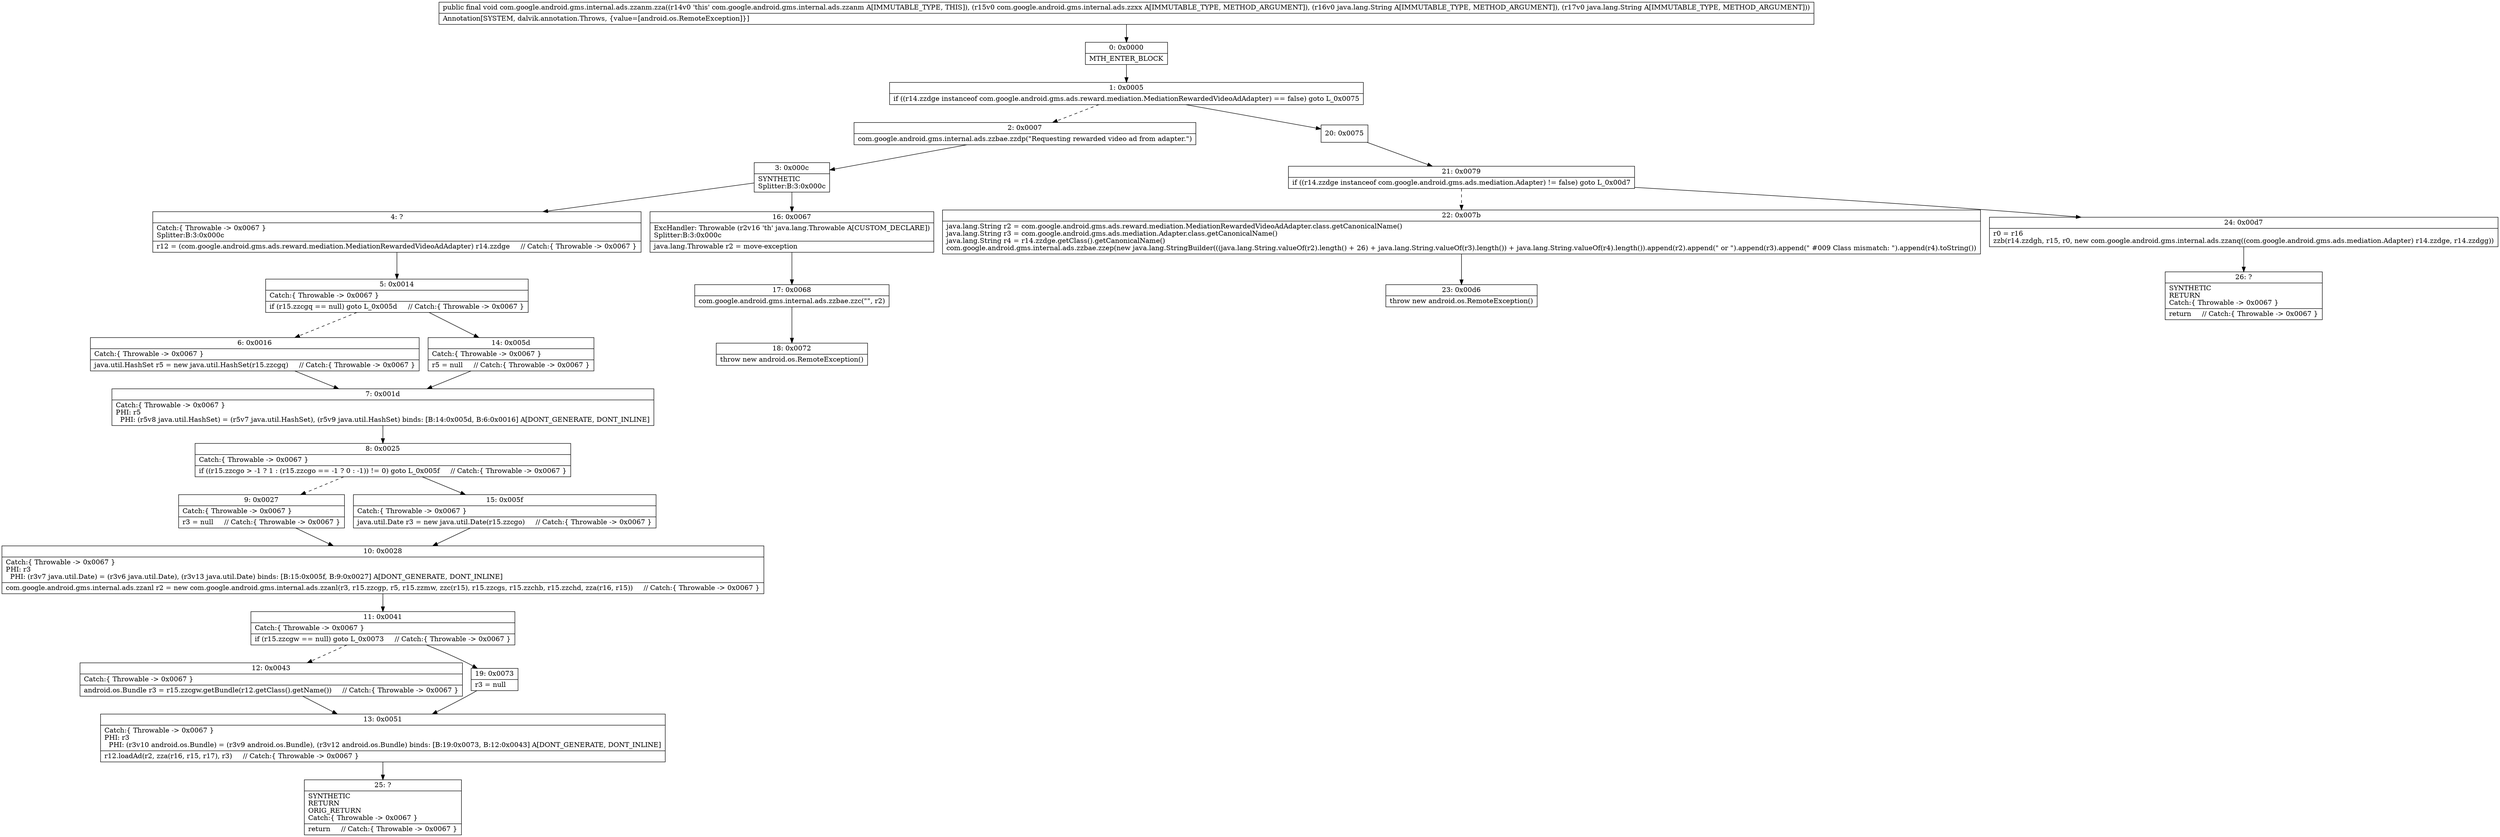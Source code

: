 digraph "CFG forcom.google.android.gms.internal.ads.zzanm.zza(Lcom\/google\/android\/gms\/internal\/ads\/zzxx;Ljava\/lang\/String;Ljava\/lang\/String;)V" {
Node_0 [shape=record,label="{0\:\ 0x0000|MTH_ENTER_BLOCK\l}"];
Node_1 [shape=record,label="{1\:\ 0x0005|if ((r14.zzdge instanceof com.google.android.gms.ads.reward.mediation.MediationRewardedVideoAdAdapter) == false) goto L_0x0075\l}"];
Node_2 [shape=record,label="{2\:\ 0x0007|com.google.android.gms.internal.ads.zzbae.zzdp(\"Requesting rewarded video ad from adapter.\")\l}"];
Node_3 [shape=record,label="{3\:\ 0x000c|SYNTHETIC\lSplitter:B:3:0x000c\l}"];
Node_4 [shape=record,label="{4\:\ ?|Catch:\{ Throwable \-\> 0x0067 \}\lSplitter:B:3:0x000c\l|r12 = (com.google.android.gms.ads.reward.mediation.MediationRewardedVideoAdAdapter) r14.zzdge     \/\/ Catch:\{ Throwable \-\> 0x0067 \}\l}"];
Node_5 [shape=record,label="{5\:\ 0x0014|Catch:\{ Throwable \-\> 0x0067 \}\l|if (r15.zzcgq == null) goto L_0x005d     \/\/ Catch:\{ Throwable \-\> 0x0067 \}\l}"];
Node_6 [shape=record,label="{6\:\ 0x0016|Catch:\{ Throwable \-\> 0x0067 \}\l|java.util.HashSet r5 = new java.util.HashSet(r15.zzcgq)     \/\/ Catch:\{ Throwable \-\> 0x0067 \}\l}"];
Node_7 [shape=record,label="{7\:\ 0x001d|Catch:\{ Throwable \-\> 0x0067 \}\lPHI: r5 \l  PHI: (r5v8 java.util.HashSet) = (r5v7 java.util.HashSet), (r5v9 java.util.HashSet) binds: [B:14:0x005d, B:6:0x0016] A[DONT_GENERATE, DONT_INLINE]\l}"];
Node_8 [shape=record,label="{8\:\ 0x0025|Catch:\{ Throwable \-\> 0x0067 \}\l|if ((r15.zzcgo \> \-1 ? 1 : (r15.zzcgo == \-1 ? 0 : \-1)) != 0) goto L_0x005f     \/\/ Catch:\{ Throwable \-\> 0x0067 \}\l}"];
Node_9 [shape=record,label="{9\:\ 0x0027|Catch:\{ Throwable \-\> 0x0067 \}\l|r3 = null     \/\/ Catch:\{ Throwable \-\> 0x0067 \}\l}"];
Node_10 [shape=record,label="{10\:\ 0x0028|Catch:\{ Throwable \-\> 0x0067 \}\lPHI: r3 \l  PHI: (r3v7 java.util.Date) = (r3v6 java.util.Date), (r3v13 java.util.Date) binds: [B:15:0x005f, B:9:0x0027] A[DONT_GENERATE, DONT_INLINE]\l|com.google.android.gms.internal.ads.zzanl r2 = new com.google.android.gms.internal.ads.zzanl(r3, r15.zzcgp, r5, r15.zzmw, zzc(r15), r15.zzcgs, r15.zzchb, r15.zzchd, zza(r16, r15))     \/\/ Catch:\{ Throwable \-\> 0x0067 \}\l}"];
Node_11 [shape=record,label="{11\:\ 0x0041|Catch:\{ Throwable \-\> 0x0067 \}\l|if (r15.zzcgw == null) goto L_0x0073     \/\/ Catch:\{ Throwable \-\> 0x0067 \}\l}"];
Node_12 [shape=record,label="{12\:\ 0x0043|Catch:\{ Throwable \-\> 0x0067 \}\l|android.os.Bundle r3 = r15.zzcgw.getBundle(r12.getClass().getName())     \/\/ Catch:\{ Throwable \-\> 0x0067 \}\l}"];
Node_13 [shape=record,label="{13\:\ 0x0051|Catch:\{ Throwable \-\> 0x0067 \}\lPHI: r3 \l  PHI: (r3v10 android.os.Bundle) = (r3v9 android.os.Bundle), (r3v12 android.os.Bundle) binds: [B:19:0x0073, B:12:0x0043] A[DONT_GENERATE, DONT_INLINE]\l|r12.loadAd(r2, zza(r16, r15, r17), r3)     \/\/ Catch:\{ Throwable \-\> 0x0067 \}\l}"];
Node_14 [shape=record,label="{14\:\ 0x005d|Catch:\{ Throwable \-\> 0x0067 \}\l|r5 = null     \/\/ Catch:\{ Throwable \-\> 0x0067 \}\l}"];
Node_15 [shape=record,label="{15\:\ 0x005f|Catch:\{ Throwable \-\> 0x0067 \}\l|java.util.Date r3 = new java.util.Date(r15.zzcgo)     \/\/ Catch:\{ Throwable \-\> 0x0067 \}\l}"];
Node_16 [shape=record,label="{16\:\ 0x0067|ExcHandler: Throwable (r2v16 'th' java.lang.Throwable A[CUSTOM_DECLARE])\lSplitter:B:3:0x000c\l|java.lang.Throwable r2 = move\-exception\l}"];
Node_17 [shape=record,label="{17\:\ 0x0068|com.google.android.gms.internal.ads.zzbae.zzc(\"\", r2)\l}"];
Node_18 [shape=record,label="{18\:\ 0x0072|throw new android.os.RemoteException()\l}"];
Node_19 [shape=record,label="{19\:\ 0x0073|r3 = null\l}"];
Node_20 [shape=record,label="{20\:\ 0x0075}"];
Node_21 [shape=record,label="{21\:\ 0x0079|if ((r14.zzdge instanceof com.google.android.gms.ads.mediation.Adapter) != false) goto L_0x00d7\l}"];
Node_22 [shape=record,label="{22\:\ 0x007b|java.lang.String r2 = com.google.android.gms.ads.reward.mediation.MediationRewardedVideoAdAdapter.class.getCanonicalName()\ljava.lang.String r3 = com.google.android.gms.ads.mediation.Adapter.class.getCanonicalName()\ljava.lang.String r4 = r14.zzdge.getClass().getCanonicalName()\lcom.google.android.gms.internal.ads.zzbae.zzep(new java.lang.StringBuilder(((java.lang.String.valueOf(r2).length() + 26) + java.lang.String.valueOf(r3).length()) + java.lang.String.valueOf(r4).length()).append(r2).append(\" or \").append(r3).append(\" #009 Class mismatch: \").append(r4).toString())\l}"];
Node_23 [shape=record,label="{23\:\ 0x00d6|throw new android.os.RemoteException()\l}"];
Node_24 [shape=record,label="{24\:\ 0x00d7|r0 = r16\lzzb(r14.zzdgh, r15, r0, new com.google.android.gms.internal.ads.zzanq((com.google.android.gms.ads.mediation.Adapter) r14.zzdge, r14.zzdgg))\l}"];
Node_25 [shape=record,label="{25\:\ ?|SYNTHETIC\lRETURN\lORIG_RETURN\lCatch:\{ Throwable \-\> 0x0067 \}\l|return     \/\/ Catch:\{ Throwable \-\> 0x0067 \}\l}"];
Node_26 [shape=record,label="{26\:\ ?|SYNTHETIC\lRETURN\lCatch:\{ Throwable \-\> 0x0067 \}\l|return     \/\/ Catch:\{ Throwable \-\> 0x0067 \}\l}"];
MethodNode[shape=record,label="{public final void com.google.android.gms.internal.ads.zzanm.zza((r14v0 'this' com.google.android.gms.internal.ads.zzanm A[IMMUTABLE_TYPE, THIS]), (r15v0 com.google.android.gms.internal.ads.zzxx A[IMMUTABLE_TYPE, METHOD_ARGUMENT]), (r16v0 java.lang.String A[IMMUTABLE_TYPE, METHOD_ARGUMENT]), (r17v0 java.lang.String A[IMMUTABLE_TYPE, METHOD_ARGUMENT]))  | Annotation[SYSTEM, dalvik.annotation.Throws, \{value=[android.os.RemoteException]\}]\l}"];
MethodNode -> Node_0;
Node_0 -> Node_1;
Node_1 -> Node_2[style=dashed];
Node_1 -> Node_20;
Node_2 -> Node_3;
Node_3 -> Node_4;
Node_3 -> Node_16;
Node_4 -> Node_5;
Node_5 -> Node_6[style=dashed];
Node_5 -> Node_14;
Node_6 -> Node_7;
Node_7 -> Node_8;
Node_8 -> Node_9[style=dashed];
Node_8 -> Node_15;
Node_9 -> Node_10;
Node_10 -> Node_11;
Node_11 -> Node_12[style=dashed];
Node_11 -> Node_19;
Node_12 -> Node_13;
Node_13 -> Node_25;
Node_14 -> Node_7;
Node_15 -> Node_10;
Node_16 -> Node_17;
Node_17 -> Node_18;
Node_19 -> Node_13;
Node_20 -> Node_21;
Node_21 -> Node_22[style=dashed];
Node_21 -> Node_24;
Node_22 -> Node_23;
Node_24 -> Node_26;
}

